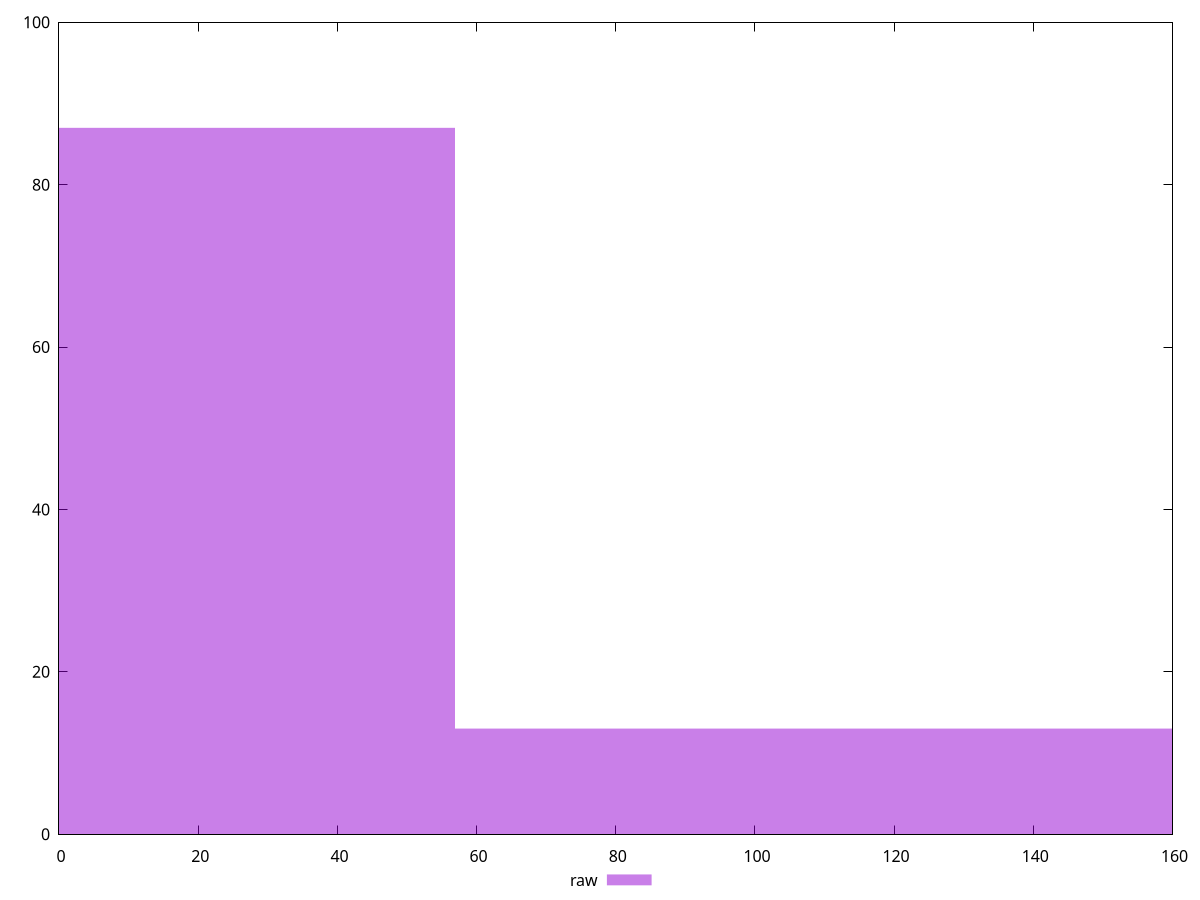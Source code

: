 reset

$raw <<EOF
113.80187296383802 13
0 87
EOF

set key outside below
set boxwidth 113.80187296383802
set xrange [0:160]
set yrange [0:100]
set trange [0:100]
set style fill transparent solid 0.5 noborder
set terminal svg size 640, 490 enhanced background rgb 'white'
set output "report_00018_2021-02-10T15-25-16.877Z/uses-http2/samples/pages+cached+noadtech+nomedia/raw/histogram.svg"

plot $raw title "raw" with boxes

reset
